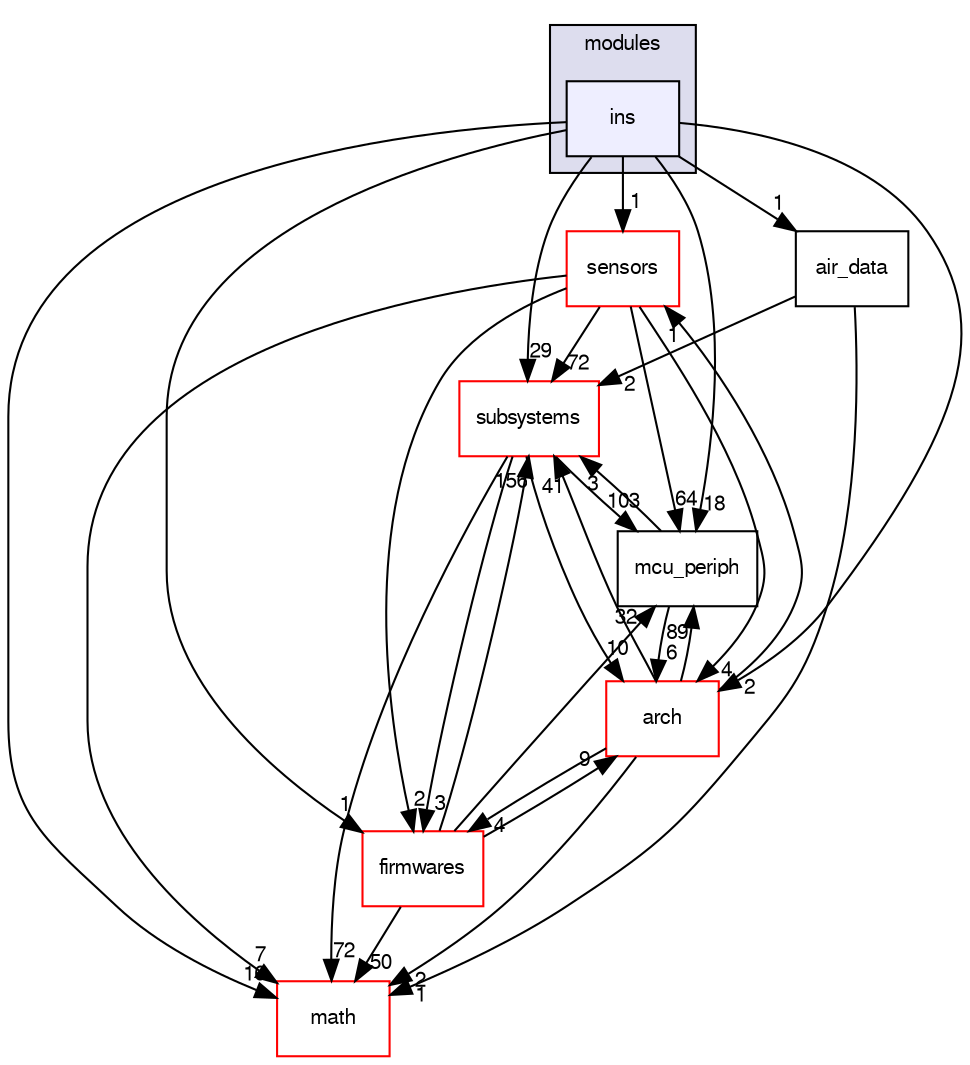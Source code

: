 digraph "sw/airborne/modules/ins" {
  compound=true
  node [ fontsize="10", fontname="FreeSans"];
  edge [ labelfontsize="10", labelfontname="FreeSans"];
  subgraph clusterdir_c2abcdd6ccb39c3582929c0e3f5651c2 {
    graph [ bgcolor="#ddddee", pencolor="black", label="modules" fontname="FreeSans", fontsize="10", URL="dir_c2abcdd6ccb39c3582929c0e3f5651c2.html"]
  dir_12fb52dac4e3837dec02c6544f4d82f8 [shape=box, label="ins", style="filled", fillcolor="#eeeeff", pencolor="black", URL="dir_12fb52dac4e3837dec02c6544f4d82f8.html"];
  }
  dir_2f48bbb566df394f79dcf8fe0631584a [shape=box label="sensors" fillcolor="white" style="filled" color="red" URL="dir_2f48bbb566df394f79dcf8fe0631584a.html"];
  dir_12d6ec7aac5a4a9b8cee17e35022d7c7 [shape=box label="subsystems" fillcolor="white" style="filled" color="red" URL="dir_12d6ec7aac5a4a9b8cee17e35022d7c7.html"];
  dir_1ca43f6a116d741d80fb1d0555a2b198 [shape=box label="mcu_periph" URL="dir_1ca43f6a116d741d80fb1d0555a2b198.html"];
  dir_fc6475eb39ea0144fb6697b809fd11a9 [shape=box label="arch" fillcolor="white" style="filled" color="red" URL="dir_fc6475eb39ea0144fb6697b809fd11a9.html"];
  dir_e7d2494544042a787a6ee70a779a5e07 [shape=box label="firmwares" fillcolor="white" style="filled" color="red" URL="dir_e7d2494544042a787a6ee70a779a5e07.html"];
  dir_7c79cf3fc55c1bc2c13c3c778f75f69a [shape=box label="air_data" URL="dir_7c79cf3fc55c1bc2c13c3c778f75f69a.html"];
  dir_29343b6f5fcd4b75a5dfbb985ff56864 [shape=box label="math" fillcolor="white" style="filled" color="red" URL="dir_29343b6f5fcd4b75a5dfbb985ff56864.html"];
  dir_2f48bbb566df394f79dcf8fe0631584a->dir_12d6ec7aac5a4a9b8cee17e35022d7c7 [headlabel="72", labeldistance=1.5 headhref="dir_000047_000051.html"];
  dir_2f48bbb566df394f79dcf8fe0631584a->dir_1ca43f6a116d741d80fb1d0555a2b198 [headlabel="64", labeldistance=1.5 headhref="dir_000047_000120.html"];
  dir_2f48bbb566df394f79dcf8fe0631584a->dir_fc6475eb39ea0144fb6697b809fd11a9 [headlabel="4", labeldistance=1.5 headhref="dir_000047_000002.html"];
  dir_2f48bbb566df394f79dcf8fe0631584a->dir_e7d2494544042a787a6ee70a779a5e07 [headlabel="2", labeldistance=1.5 headhref="dir_000047_000105.html"];
  dir_2f48bbb566df394f79dcf8fe0631584a->dir_29343b6f5fcd4b75a5dfbb985ff56864 [headlabel="7", labeldistance=1.5 headhref="dir_000047_000118.html"];
  dir_12d6ec7aac5a4a9b8cee17e35022d7c7->dir_1ca43f6a116d741d80fb1d0555a2b198 [headlabel="103", labeldistance=1.5 headhref="dir_000051_000120.html"];
  dir_12d6ec7aac5a4a9b8cee17e35022d7c7->dir_fc6475eb39ea0144fb6697b809fd11a9 [headlabel="10", labeldistance=1.5 headhref="dir_000051_000002.html"];
  dir_12d6ec7aac5a4a9b8cee17e35022d7c7->dir_e7d2494544042a787a6ee70a779a5e07 [headlabel="3", labeldistance=1.5 headhref="dir_000051_000105.html"];
  dir_12d6ec7aac5a4a9b8cee17e35022d7c7->dir_29343b6f5fcd4b75a5dfbb985ff56864 [headlabel="72", labeldistance=1.5 headhref="dir_000051_000118.html"];
  dir_12fb52dac4e3837dec02c6544f4d82f8->dir_2f48bbb566df394f79dcf8fe0631584a [headlabel="1", labeldistance=1.5 headhref="dir_000049_000047.html"];
  dir_12fb52dac4e3837dec02c6544f4d82f8->dir_12d6ec7aac5a4a9b8cee17e35022d7c7 [headlabel="29", labeldistance=1.5 headhref="dir_000049_000051.html"];
  dir_12fb52dac4e3837dec02c6544f4d82f8->dir_1ca43f6a116d741d80fb1d0555a2b198 [headlabel="18", labeldistance=1.5 headhref="dir_000049_000120.html"];
  dir_12fb52dac4e3837dec02c6544f4d82f8->dir_fc6475eb39ea0144fb6697b809fd11a9 [headlabel="2", labeldistance=1.5 headhref="dir_000049_000002.html"];
  dir_12fb52dac4e3837dec02c6544f4d82f8->dir_e7d2494544042a787a6ee70a779a5e07 [headlabel="1", labeldistance=1.5 headhref="dir_000049_000105.html"];
  dir_12fb52dac4e3837dec02c6544f4d82f8->dir_7c79cf3fc55c1bc2c13c3c778f75f69a [headlabel="1", labeldistance=1.5 headhref="dir_000049_000126.html"];
  dir_12fb52dac4e3837dec02c6544f4d82f8->dir_29343b6f5fcd4b75a5dfbb985ff56864 [headlabel="16", labeldistance=1.5 headhref="dir_000049_000118.html"];
  dir_1ca43f6a116d741d80fb1d0555a2b198->dir_12d6ec7aac5a4a9b8cee17e35022d7c7 [headlabel="3", labeldistance=1.5 headhref="dir_000120_000051.html"];
  dir_1ca43f6a116d741d80fb1d0555a2b198->dir_fc6475eb39ea0144fb6697b809fd11a9 [headlabel="6", labeldistance=1.5 headhref="dir_000120_000002.html"];
  dir_fc6475eb39ea0144fb6697b809fd11a9->dir_2f48bbb566df394f79dcf8fe0631584a [headlabel="1", labeldistance=1.5 headhref="dir_000002_000047.html"];
  dir_fc6475eb39ea0144fb6697b809fd11a9->dir_12d6ec7aac5a4a9b8cee17e35022d7c7 [headlabel="41", labeldistance=1.5 headhref="dir_000002_000051.html"];
  dir_fc6475eb39ea0144fb6697b809fd11a9->dir_1ca43f6a116d741d80fb1d0555a2b198 [headlabel="89", labeldistance=1.5 headhref="dir_000002_000120.html"];
  dir_fc6475eb39ea0144fb6697b809fd11a9->dir_e7d2494544042a787a6ee70a779a5e07 [headlabel="4", labeldistance=1.5 headhref="dir_000002_000105.html"];
  dir_fc6475eb39ea0144fb6697b809fd11a9->dir_29343b6f5fcd4b75a5dfbb985ff56864 [headlabel="2", labeldistance=1.5 headhref="dir_000002_000118.html"];
  dir_e7d2494544042a787a6ee70a779a5e07->dir_12d6ec7aac5a4a9b8cee17e35022d7c7 [headlabel="156", labeldistance=1.5 headhref="dir_000105_000051.html"];
  dir_e7d2494544042a787a6ee70a779a5e07->dir_1ca43f6a116d741d80fb1d0555a2b198 [headlabel="32", labeldistance=1.5 headhref="dir_000105_000120.html"];
  dir_e7d2494544042a787a6ee70a779a5e07->dir_fc6475eb39ea0144fb6697b809fd11a9 [headlabel="9", labeldistance=1.5 headhref="dir_000105_000002.html"];
  dir_e7d2494544042a787a6ee70a779a5e07->dir_29343b6f5fcd4b75a5dfbb985ff56864 [headlabel="50", labeldistance=1.5 headhref="dir_000105_000118.html"];
  dir_7c79cf3fc55c1bc2c13c3c778f75f69a->dir_12d6ec7aac5a4a9b8cee17e35022d7c7 [headlabel="2", labeldistance=1.5 headhref="dir_000126_000051.html"];
  dir_7c79cf3fc55c1bc2c13c3c778f75f69a->dir_29343b6f5fcd4b75a5dfbb985ff56864 [headlabel="1", labeldistance=1.5 headhref="dir_000126_000118.html"];
}
